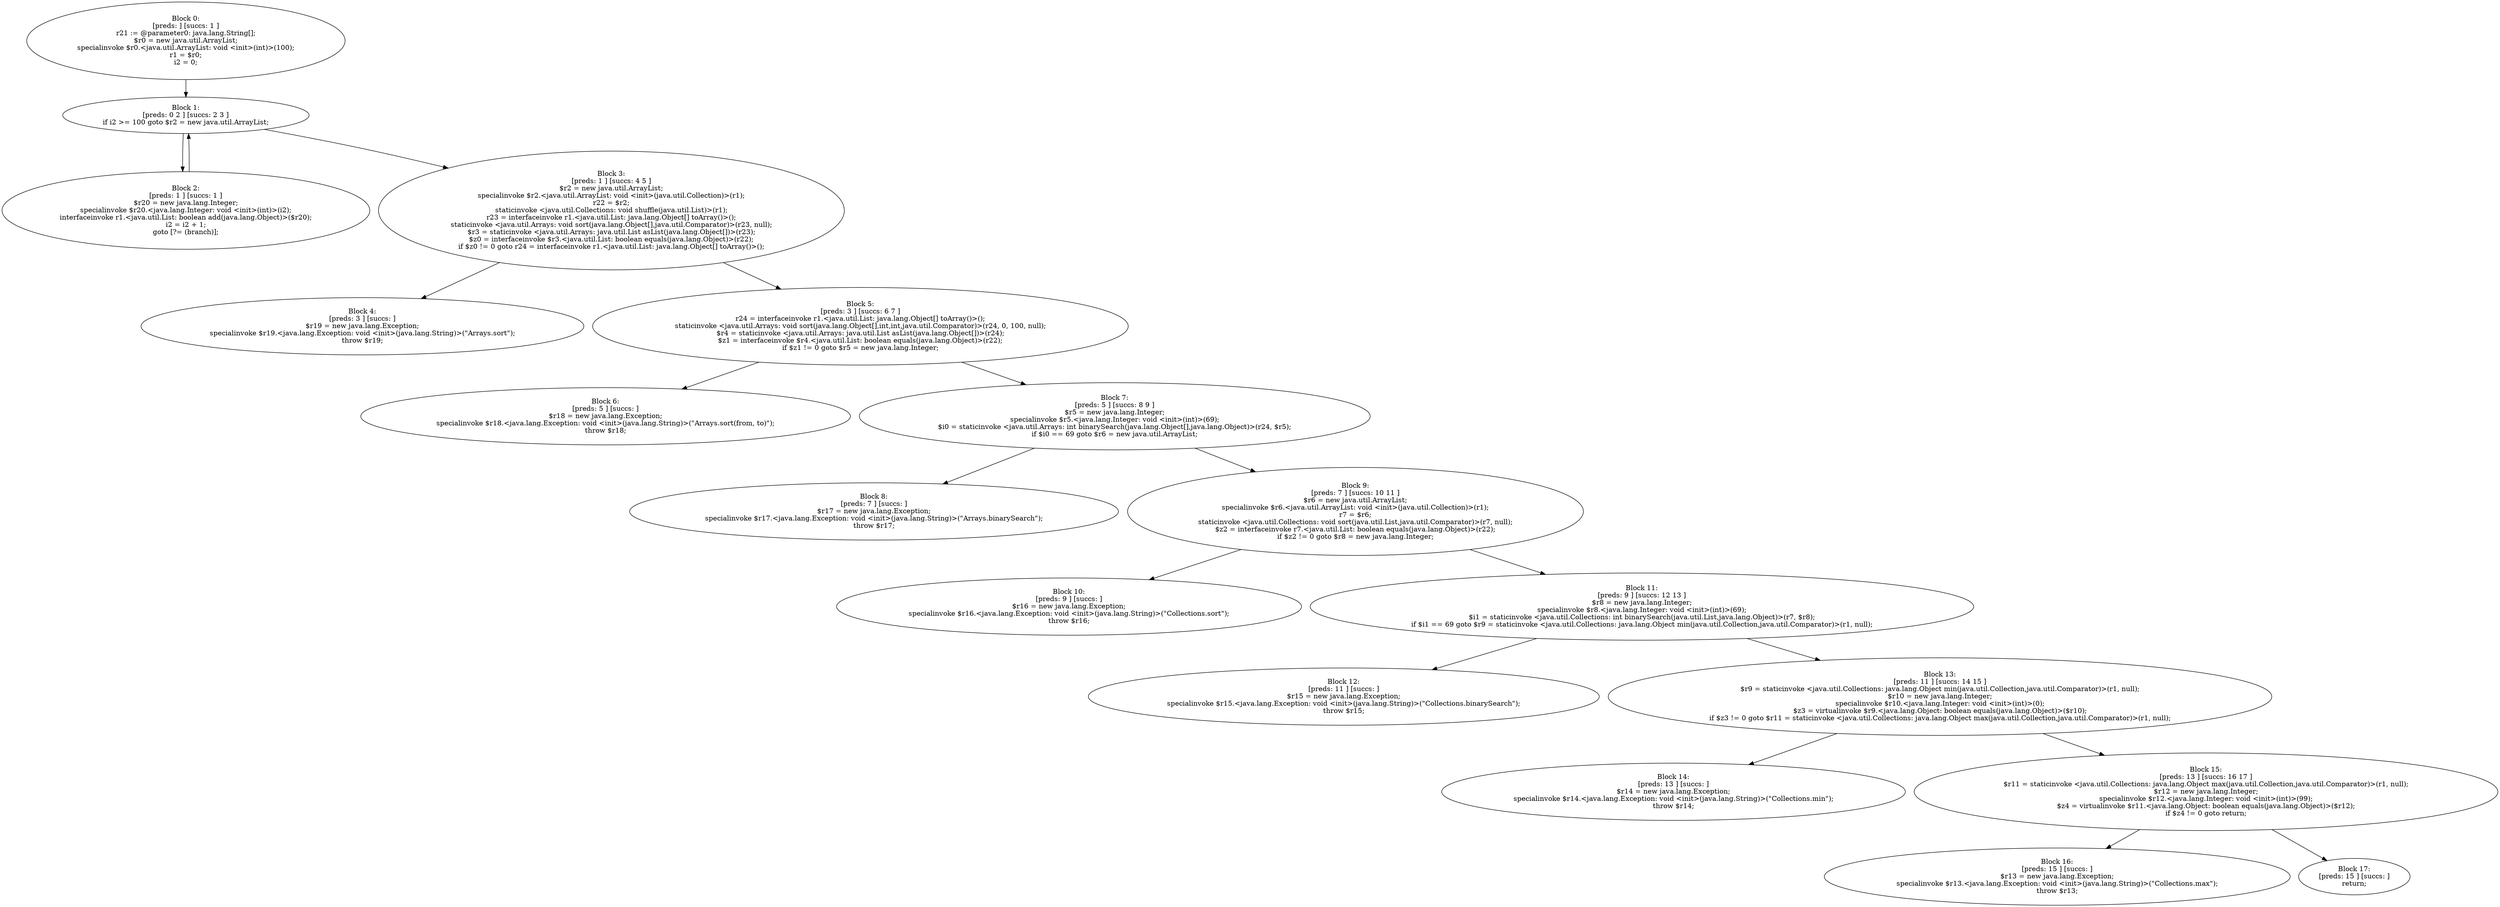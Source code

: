 digraph "unitGraph" {
    "Block 0:
[preds: ] [succs: 1 ]
r21 := @parameter0: java.lang.String[];
$r0 = new java.util.ArrayList;
specialinvoke $r0.<java.util.ArrayList: void <init>(int)>(100);
r1 = $r0;
i2 = 0;
"
    "Block 1:
[preds: 0 2 ] [succs: 2 3 ]
if i2 >= 100 goto $r2 = new java.util.ArrayList;
"
    "Block 2:
[preds: 1 ] [succs: 1 ]
$r20 = new java.lang.Integer;
specialinvoke $r20.<java.lang.Integer: void <init>(int)>(i2);
interfaceinvoke r1.<java.util.List: boolean add(java.lang.Object)>($r20);
i2 = i2 + 1;
goto [?= (branch)];
"
    "Block 3:
[preds: 1 ] [succs: 4 5 ]
$r2 = new java.util.ArrayList;
specialinvoke $r2.<java.util.ArrayList: void <init>(java.util.Collection)>(r1);
r22 = $r2;
staticinvoke <java.util.Collections: void shuffle(java.util.List)>(r1);
r23 = interfaceinvoke r1.<java.util.List: java.lang.Object[] toArray()>();
staticinvoke <java.util.Arrays: void sort(java.lang.Object[],java.util.Comparator)>(r23, null);
$r3 = staticinvoke <java.util.Arrays: java.util.List asList(java.lang.Object[])>(r23);
$z0 = interfaceinvoke $r3.<java.util.List: boolean equals(java.lang.Object)>(r22);
if $z0 != 0 goto r24 = interfaceinvoke r1.<java.util.List: java.lang.Object[] toArray()>();
"
    "Block 4:
[preds: 3 ] [succs: ]
$r19 = new java.lang.Exception;
specialinvoke $r19.<java.lang.Exception: void <init>(java.lang.String)>(\"Arrays.sort\");
throw $r19;
"
    "Block 5:
[preds: 3 ] [succs: 6 7 ]
r24 = interfaceinvoke r1.<java.util.List: java.lang.Object[] toArray()>();
staticinvoke <java.util.Arrays: void sort(java.lang.Object[],int,int,java.util.Comparator)>(r24, 0, 100, null);
$r4 = staticinvoke <java.util.Arrays: java.util.List asList(java.lang.Object[])>(r24);
$z1 = interfaceinvoke $r4.<java.util.List: boolean equals(java.lang.Object)>(r22);
if $z1 != 0 goto $r5 = new java.lang.Integer;
"
    "Block 6:
[preds: 5 ] [succs: ]
$r18 = new java.lang.Exception;
specialinvoke $r18.<java.lang.Exception: void <init>(java.lang.String)>(\"Arrays.sort(from, to)\");
throw $r18;
"
    "Block 7:
[preds: 5 ] [succs: 8 9 ]
$r5 = new java.lang.Integer;
specialinvoke $r5.<java.lang.Integer: void <init>(int)>(69);
$i0 = staticinvoke <java.util.Arrays: int binarySearch(java.lang.Object[],java.lang.Object)>(r24, $r5);
if $i0 == 69 goto $r6 = new java.util.ArrayList;
"
    "Block 8:
[preds: 7 ] [succs: ]
$r17 = new java.lang.Exception;
specialinvoke $r17.<java.lang.Exception: void <init>(java.lang.String)>(\"Arrays.binarySearch\");
throw $r17;
"
    "Block 9:
[preds: 7 ] [succs: 10 11 ]
$r6 = new java.util.ArrayList;
specialinvoke $r6.<java.util.ArrayList: void <init>(java.util.Collection)>(r1);
r7 = $r6;
staticinvoke <java.util.Collections: void sort(java.util.List,java.util.Comparator)>(r7, null);
$z2 = interfaceinvoke r7.<java.util.List: boolean equals(java.lang.Object)>(r22);
if $z2 != 0 goto $r8 = new java.lang.Integer;
"
    "Block 10:
[preds: 9 ] [succs: ]
$r16 = new java.lang.Exception;
specialinvoke $r16.<java.lang.Exception: void <init>(java.lang.String)>(\"Collections.sort\");
throw $r16;
"
    "Block 11:
[preds: 9 ] [succs: 12 13 ]
$r8 = new java.lang.Integer;
specialinvoke $r8.<java.lang.Integer: void <init>(int)>(69);
$i1 = staticinvoke <java.util.Collections: int binarySearch(java.util.List,java.lang.Object)>(r7, $r8);
if $i1 == 69 goto $r9 = staticinvoke <java.util.Collections: java.lang.Object min(java.util.Collection,java.util.Comparator)>(r1, null);
"
    "Block 12:
[preds: 11 ] [succs: ]
$r15 = new java.lang.Exception;
specialinvoke $r15.<java.lang.Exception: void <init>(java.lang.String)>(\"Collections.binarySearch\");
throw $r15;
"
    "Block 13:
[preds: 11 ] [succs: 14 15 ]
$r9 = staticinvoke <java.util.Collections: java.lang.Object min(java.util.Collection,java.util.Comparator)>(r1, null);
$r10 = new java.lang.Integer;
specialinvoke $r10.<java.lang.Integer: void <init>(int)>(0);
$z3 = virtualinvoke $r9.<java.lang.Object: boolean equals(java.lang.Object)>($r10);
if $z3 != 0 goto $r11 = staticinvoke <java.util.Collections: java.lang.Object max(java.util.Collection,java.util.Comparator)>(r1, null);
"
    "Block 14:
[preds: 13 ] [succs: ]
$r14 = new java.lang.Exception;
specialinvoke $r14.<java.lang.Exception: void <init>(java.lang.String)>(\"Collections.min\");
throw $r14;
"
    "Block 15:
[preds: 13 ] [succs: 16 17 ]
$r11 = staticinvoke <java.util.Collections: java.lang.Object max(java.util.Collection,java.util.Comparator)>(r1, null);
$r12 = new java.lang.Integer;
specialinvoke $r12.<java.lang.Integer: void <init>(int)>(99);
$z4 = virtualinvoke $r11.<java.lang.Object: boolean equals(java.lang.Object)>($r12);
if $z4 != 0 goto return;
"
    "Block 16:
[preds: 15 ] [succs: ]
$r13 = new java.lang.Exception;
specialinvoke $r13.<java.lang.Exception: void <init>(java.lang.String)>(\"Collections.max\");
throw $r13;
"
    "Block 17:
[preds: 15 ] [succs: ]
return;
"
    "Block 0:
[preds: ] [succs: 1 ]
r21 := @parameter0: java.lang.String[];
$r0 = new java.util.ArrayList;
specialinvoke $r0.<java.util.ArrayList: void <init>(int)>(100);
r1 = $r0;
i2 = 0;
"->"Block 1:
[preds: 0 2 ] [succs: 2 3 ]
if i2 >= 100 goto $r2 = new java.util.ArrayList;
";
    "Block 1:
[preds: 0 2 ] [succs: 2 3 ]
if i2 >= 100 goto $r2 = new java.util.ArrayList;
"->"Block 2:
[preds: 1 ] [succs: 1 ]
$r20 = new java.lang.Integer;
specialinvoke $r20.<java.lang.Integer: void <init>(int)>(i2);
interfaceinvoke r1.<java.util.List: boolean add(java.lang.Object)>($r20);
i2 = i2 + 1;
goto [?= (branch)];
";
    "Block 1:
[preds: 0 2 ] [succs: 2 3 ]
if i2 >= 100 goto $r2 = new java.util.ArrayList;
"->"Block 3:
[preds: 1 ] [succs: 4 5 ]
$r2 = new java.util.ArrayList;
specialinvoke $r2.<java.util.ArrayList: void <init>(java.util.Collection)>(r1);
r22 = $r2;
staticinvoke <java.util.Collections: void shuffle(java.util.List)>(r1);
r23 = interfaceinvoke r1.<java.util.List: java.lang.Object[] toArray()>();
staticinvoke <java.util.Arrays: void sort(java.lang.Object[],java.util.Comparator)>(r23, null);
$r3 = staticinvoke <java.util.Arrays: java.util.List asList(java.lang.Object[])>(r23);
$z0 = interfaceinvoke $r3.<java.util.List: boolean equals(java.lang.Object)>(r22);
if $z0 != 0 goto r24 = interfaceinvoke r1.<java.util.List: java.lang.Object[] toArray()>();
";
    "Block 2:
[preds: 1 ] [succs: 1 ]
$r20 = new java.lang.Integer;
specialinvoke $r20.<java.lang.Integer: void <init>(int)>(i2);
interfaceinvoke r1.<java.util.List: boolean add(java.lang.Object)>($r20);
i2 = i2 + 1;
goto [?= (branch)];
"->"Block 1:
[preds: 0 2 ] [succs: 2 3 ]
if i2 >= 100 goto $r2 = new java.util.ArrayList;
";
    "Block 3:
[preds: 1 ] [succs: 4 5 ]
$r2 = new java.util.ArrayList;
specialinvoke $r2.<java.util.ArrayList: void <init>(java.util.Collection)>(r1);
r22 = $r2;
staticinvoke <java.util.Collections: void shuffle(java.util.List)>(r1);
r23 = interfaceinvoke r1.<java.util.List: java.lang.Object[] toArray()>();
staticinvoke <java.util.Arrays: void sort(java.lang.Object[],java.util.Comparator)>(r23, null);
$r3 = staticinvoke <java.util.Arrays: java.util.List asList(java.lang.Object[])>(r23);
$z0 = interfaceinvoke $r3.<java.util.List: boolean equals(java.lang.Object)>(r22);
if $z0 != 0 goto r24 = interfaceinvoke r1.<java.util.List: java.lang.Object[] toArray()>();
"->"Block 4:
[preds: 3 ] [succs: ]
$r19 = new java.lang.Exception;
specialinvoke $r19.<java.lang.Exception: void <init>(java.lang.String)>(\"Arrays.sort\");
throw $r19;
";
    "Block 3:
[preds: 1 ] [succs: 4 5 ]
$r2 = new java.util.ArrayList;
specialinvoke $r2.<java.util.ArrayList: void <init>(java.util.Collection)>(r1);
r22 = $r2;
staticinvoke <java.util.Collections: void shuffle(java.util.List)>(r1);
r23 = interfaceinvoke r1.<java.util.List: java.lang.Object[] toArray()>();
staticinvoke <java.util.Arrays: void sort(java.lang.Object[],java.util.Comparator)>(r23, null);
$r3 = staticinvoke <java.util.Arrays: java.util.List asList(java.lang.Object[])>(r23);
$z0 = interfaceinvoke $r3.<java.util.List: boolean equals(java.lang.Object)>(r22);
if $z0 != 0 goto r24 = interfaceinvoke r1.<java.util.List: java.lang.Object[] toArray()>();
"->"Block 5:
[preds: 3 ] [succs: 6 7 ]
r24 = interfaceinvoke r1.<java.util.List: java.lang.Object[] toArray()>();
staticinvoke <java.util.Arrays: void sort(java.lang.Object[],int,int,java.util.Comparator)>(r24, 0, 100, null);
$r4 = staticinvoke <java.util.Arrays: java.util.List asList(java.lang.Object[])>(r24);
$z1 = interfaceinvoke $r4.<java.util.List: boolean equals(java.lang.Object)>(r22);
if $z1 != 0 goto $r5 = new java.lang.Integer;
";
    "Block 5:
[preds: 3 ] [succs: 6 7 ]
r24 = interfaceinvoke r1.<java.util.List: java.lang.Object[] toArray()>();
staticinvoke <java.util.Arrays: void sort(java.lang.Object[],int,int,java.util.Comparator)>(r24, 0, 100, null);
$r4 = staticinvoke <java.util.Arrays: java.util.List asList(java.lang.Object[])>(r24);
$z1 = interfaceinvoke $r4.<java.util.List: boolean equals(java.lang.Object)>(r22);
if $z1 != 0 goto $r5 = new java.lang.Integer;
"->"Block 6:
[preds: 5 ] [succs: ]
$r18 = new java.lang.Exception;
specialinvoke $r18.<java.lang.Exception: void <init>(java.lang.String)>(\"Arrays.sort(from, to)\");
throw $r18;
";
    "Block 5:
[preds: 3 ] [succs: 6 7 ]
r24 = interfaceinvoke r1.<java.util.List: java.lang.Object[] toArray()>();
staticinvoke <java.util.Arrays: void sort(java.lang.Object[],int,int,java.util.Comparator)>(r24, 0, 100, null);
$r4 = staticinvoke <java.util.Arrays: java.util.List asList(java.lang.Object[])>(r24);
$z1 = interfaceinvoke $r4.<java.util.List: boolean equals(java.lang.Object)>(r22);
if $z1 != 0 goto $r5 = new java.lang.Integer;
"->"Block 7:
[preds: 5 ] [succs: 8 9 ]
$r5 = new java.lang.Integer;
specialinvoke $r5.<java.lang.Integer: void <init>(int)>(69);
$i0 = staticinvoke <java.util.Arrays: int binarySearch(java.lang.Object[],java.lang.Object)>(r24, $r5);
if $i0 == 69 goto $r6 = new java.util.ArrayList;
";
    "Block 7:
[preds: 5 ] [succs: 8 9 ]
$r5 = new java.lang.Integer;
specialinvoke $r5.<java.lang.Integer: void <init>(int)>(69);
$i0 = staticinvoke <java.util.Arrays: int binarySearch(java.lang.Object[],java.lang.Object)>(r24, $r5);
if $i0 == 69 goto $r6 = new java.util.ArrayList;
"->"Block 8:
[preds: 7 ] [succs: ]
$r17 = new java.lang.Exception;
specialinvoke $r17.<java.lang.Exception: void <init>(java.lang.String)>(\"Arrays.binarySearch\");
throw $r17;
";
    "Block 7:
[preds: 5 ] [succs: 8 9 ]
$r5 = new java.lang.Integer;
specialinvoke $r5.<java.lang.Integer: void <init>(int)>(69);
$i0 = staticinvoke <java.util.Arrays: int binarySearch(java.lang.Object[],java.lang.Object)>(r24, $r5);
if $i0 == 69 goto $r6 = new java.util.ArrayList;
"->"Block 9:
[preds: 7 ] [succs: 10 11 ]
$r6 = new java.util.ArrayList;
specialinvoke $r6.<java.util.ArrayList: void <init>(java.util.Collection)>(r1);
r7 = $r6;
staticinvoke <java.util.Collections: void sort(java.util.List,java.util.Comparator)>(r7, null);
$z2 = interfaceinvoke r7.<java.util.List: boolean equals(java.lang.Object)>(r22);
if $z2 != 0 goto $r8 = new java.lang.Integer;
";
    "Block 9:
[preds: 7 ] [succs: 10 11 ]
$r6 = new java.util.ArrayList;
specialinvoke $r6.<java.util.ArrayList: void <init>(java.util.Collection)>(r1);
r7 = $r6;
staticinvoke <java.util.Collections: void sort(java.util.List,java.util.Comparator)>(r7, null);
$z2 = interfaceinvoke r7.<java.util.List: boolean equals(java.lang.Object)>(r22);
if $z2 != 0 goto $r8 = new java.lang.Integer;
"->"Block 10:
[preds: 9 ] [succs: ]
$r16 = new java.lang.Exception;
specialinvoke $r16.<java.lang.Exception: void <init>(java.lang.String)>(\"Collections.sort\");
throw $r16;
";
    "Block 9:
[preds: 7 ] [succs: 10 11 ]
$r6 = new java.util.ArrayList;
specialinvoke $r6.<java.util.ArrayList: void <init>(java.util.Collection)>(r1);
r7 = $r6;
staticinvoke <java.util.Collections: void sort(java.util.List,java.util.Comparator)>(r7, null);
$z2 = interfaceinvoke r7.<java.util.List: boolean equals(java.lang.Object)>(r22);
if $z2 != 0 goto $r8 = new java.lang.Integer;
"->"Block 11:
[preds: 9 ] [succs: 12 13 ]
$r8 = new java.lang.Integer;
specialinvoke $r8.<java.lang.Integer: void <init>(int)>(69);
$i1 = staticinvoke <java.util.Collections: int binarySearch(java.util.List,java.lang.Object)>(r7, $r8);
if $i1 == 69 goto $r9 = staticinvoke <java.util.Collections: java.lang.Object min(java.util.Collection,java.util.Comparator)>(r1, null);
";
    "Block 11:
[preds: 9 ] [succs: 12 13 ]
$r8 = new java.lang.Integer;
specialinvoke $r8.<java.lang.Integer: void <init>(int)>(69);
$i1 = staticinvoke <java.util.Collections: int binarySearch(java.util.List,java.lang.Object)>(r7, $r8);
if $i1 == 69 goto $r9 = staticinvoke <java.util.Collections: java.lang.Object min(java.util.Collection,java.util.Comparator)>(r1, null);
"->"Block 12:
[preds: 11 ] [succs: ]
$r15 = new java.lang.Exception;
specialinvoke $r15.<java.lang.Exception: void <init>(java.lang.String)>(\"Collections.binarySearch\");
throw $r15;
";
    "Block 11:
[preds: 9 ] [succs: 12 13 ]
$r8 = new java.lang.Integer;
specialinvoke $r8.<java.lang.Integer: void <init>(int)>(69);
$i1 = staticinvoke <java.util.Collections: int binarySearch(java.util.List,java.lang.Object)>(r7, $r8);
if $i1 == 69 goto $r9 = staticinvoke <java.util.Collections: java.lang.Object min(java.util.Collection,java.util.Comparator)>(r1, null);
"->"Block 13:
[preds: 11 ] [succs: 14 15 ]
$r9 = staticinvoke <java.util.Collections: java.lang.Object min(java.util.Collection,java.util.Comparator)>(r1, null);
$r10 = new java.lang.Integer;
specialinvoke $r10.<java.lang.Integer: void <init>(int)>(0);
$z3 = virtualinvoke $r9.<java.lang.Object: boolean equals(java.lang.Object)>($r10);
if $z3 != 0 goto $r11 = staticinvoke <java.util.Collections: java.lang.Object max(java.util.Collection,java.util.Comparator)>(r1, null);
";
    "Block 13:
[preds: 11 ] [succs: 14 15 ]
$r9 = staticinvoke <java.util.Collections: java.lang.Object min(java.util.Collection,java.util.Comparator)>(r1, null);
$r10 = new java.lang.Integer;
specialinvoke $r10.<java.lang.Integer: void <init>(int)>(0);
$z3 = virtualinvoke $r9.<java.lang.Object: boolean equals(java.lang.Object)>($r10);
if $z3 != 0 goto $r11 = staticinvoke <java.util.Collections: java.lang.Object max(java.util.Collection,java.util.Comparator)>(r1, null);
"->"Block 14:
[preds: 13 ] [succs: ]
$r14 = new java.lang.Exception;
specialinvoke $r14.<java.lang.Exception: void <init>(java.lang.String)>(\"Collections.min\");
throw $r14;
";
    "Block 13:
[preds: 11 ] [succs: 14 15 ]
$r9 = staticinvoke <java.util.Collections: java.lang.Object min(java.util.Collection,java.util.Comparator)>(r1, null);
$r10 = new java.lang.Integer;
specialinvoke $r10.<java.lang.Integer: void <init>(int)>(0);
$z3 = virtualinvoke $r9.<java.lang.Object: boolean equals(java.lang.Object)>($r10);
if $z3 != 0 goto $r11 = staticinvoke <java.util.Collections: java.lang.Object max(java.util.Collection,java.util.Comparator)>(r1, null);
"->"Block 15:
[preds: 13 ] [succs: 16 17 ]
$r11 = staticinvoke <java.util.Collections: java.lang.Object max(java.util.Collection,java.util.Comparator)>(r1, null);
$r12 = new java.lang.Integer;
specialinvoke $r12.<java.lang.Integer: void <init>(int)>(99);
$z4 = virtualinvoke $r11.<java.lang.Object: boolean equals(java.lang.Object)>($r12);
if $z4 != 0 goto return;
";
    "Block 15:
[preds: 13 ] [succs: 16 17 ]
$r11 = staticinvoke <java.util.Collections: java.lang.Object max(java.util.Collection,java.util.Comparator)>(r1, null);
$r12 = new java.lang.Integer;
specialinvoke $r12.<java.lang.Integer: void <init>(int)>(99);
$z4 = virtualinvoke $r11.<java.lang.Object: boolean equals(java.lang.Object)>($r12);
if $z4 != 0 goto return;
"->"Block 16:
[preds: 15 ] [succs: ]
$r13 = new java.lang.Exception;
specialinvoke $r13.<java.lang.Exception: void <init>(java.lang.String)>(\"Collections.max\");
throw $r13;
";
    "Block 15:
[preds: 13 ] [succs: 16 17 ]
$r11 = staticinvoke <java.util.Collections: java.lang.Object max(java.util.Collection,java.util.Comparator)>(r1, null);
$r12 = new java.lang.Integer;
specialinvoke $r12.<java.lang.Integer: void <init>(int)>(99);
$z4 = virtualinvoke $r11.<java.lang.Object: boolean equals(java.lang.Object)>($r12);
if $z4 != 0 goto return;
"->"Block 17:
[preds: 15 ] [succs: ]
return;
";
}
